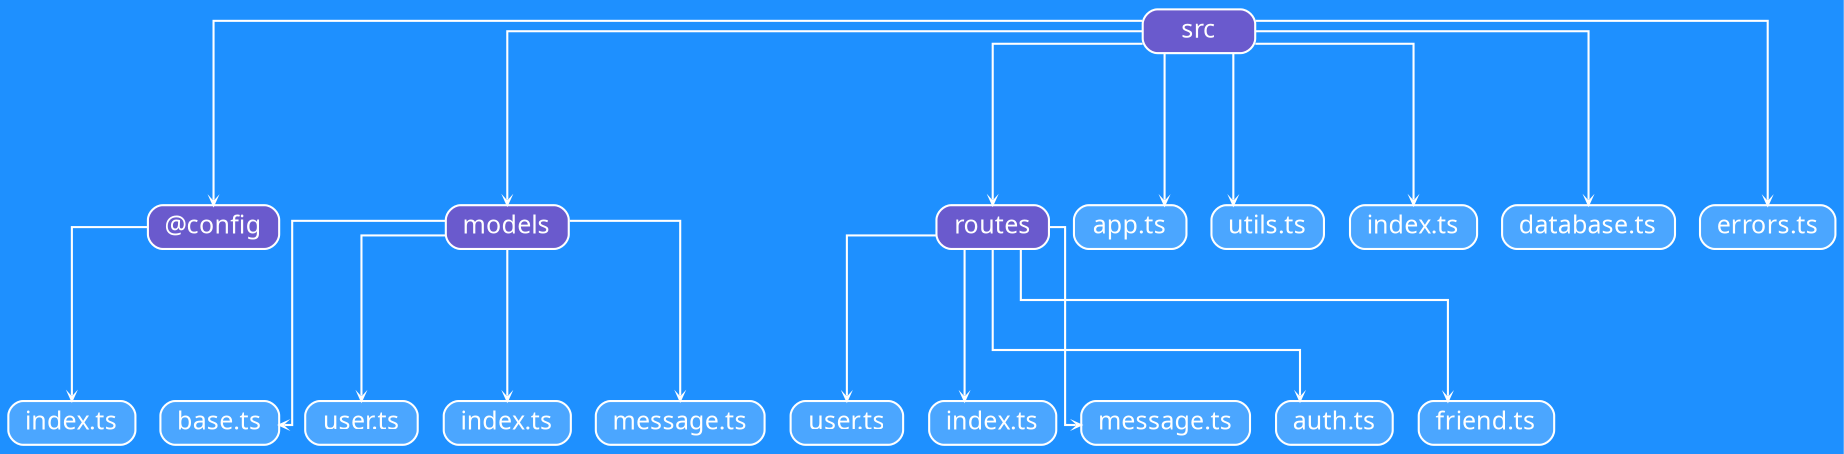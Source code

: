digraph server {
	ordering="out" rankdir="TB" splines="ortho" overlap="false" nodesep="0.16" ranksep="1" fontname="Fira Sans ExtraBold" fontsize="14" fillcolor="transparent" bgcolor="dodgerblue" color="white" fontcolor="white"
	node [shape="record" style="rounded, filled" height="0.2" color="white" fillcolor="#ffffff33" fontcolor="white" fontname="Fira Sans" fontsize="12" ]
	edge [arrowhead="vee" arrowsize="0.25" penwidth="1" color="white" fontname="Fira Sans" fontsize="10" fontcolor="white"]

	src [fillcolor=slateblue];
	"@config" [fillcolor=slateblue];
	src -> "@config";
	models [fillcolor=slateblue];
	src -> models;
	routes [fillcolor=slateblue];
	src -> routes;
	"../server/src/app.ts" [label="app.ts"];
	src -> "../server/src/app.ts";
	"../server/src/utils.ts" [label="utils.ts"];
	src -> "../server/src/utils.ts";
	"../server/src/index.ts" [label="index.ts"];
	src -> "../server/src/index.ts";
	"../server/src/database.ts" [label="database.ts"];
	src -> "../server/src/database.ts";
	"../server/src/errors.ts" [label="errors.ts"];
	src -> "../server/src/errors.ts";
	"../server/src/@config/index.ts" [label="index.ts"];
	"@config" -> "../server/src/@config/index.ts";
	"../server/src/models/base.ts" [label="base.ts"];
	models -> "../server/src/models/base.ts";
	"../server/src/models/user.ts" [label="user.ts"];
	models -> "../server/src/models/user.ts";
	"../server/src/models/index.ts" [label="index.ts"];
	models -> "../server/src/models/index.ts";
	"../server/src/models/message.ts" [label="message.ts"];
	models -> "../server/src/models/message.ts";
	"../server/src/routes/user.ts" [label="user.ts"];
	routes -> "../server/src/routes/user.ts";
	"../server/src/routes/index.ts" [label="index.ts"];
	routes -> "../server/src/routes/index.ts";
	"../server/src/routes/message.ts" [label="message.ts"];
	routes -> "../server/src/routes/message.ts";
	"../server/src/routes/auth.ts" [label="auth.ts"];
	routes -> "../server/src/routes/auth.ts";
	"../server/src/routes/friend.ts" [label="friend.ts"];
	routes -> "../server/src/routes/friend.ts";
}

